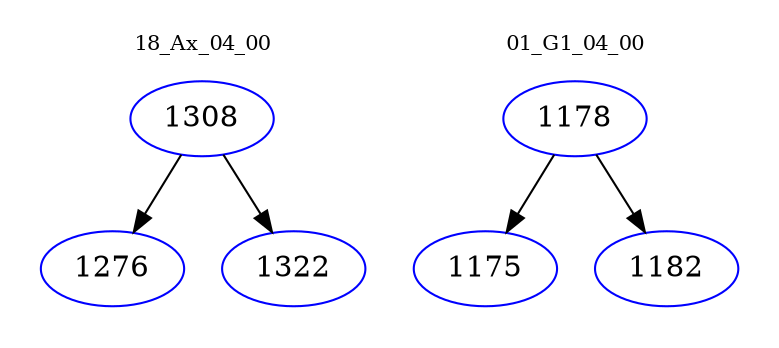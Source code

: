 digraph{
subgraph cluster_0 {
color = white
label = "18_Ax_04_00";
fontsize=10;
T0_1308 [label="1308", color="blue"]
T0_1308 -> T0_1276 [color="black"]
T0_1276 [label="1276", color="blue"]
T0_1308 -> T0_1322 [color="black"]
T0_1322 [label="1322", color="blue"]
}
subgraph cluster_1 {
color = white
label = "01_G1_04_00";
fontsize=10;
T1_1178 [label="1178", color="blue"]
T1_1178 -> T1_1175 [color="black"]
T1_1175 [label="1175", color="blue"]
T1_1178 -> T1_1182 [color="black"]
T1_1182 [label="1182", color="blue"]
}
}
